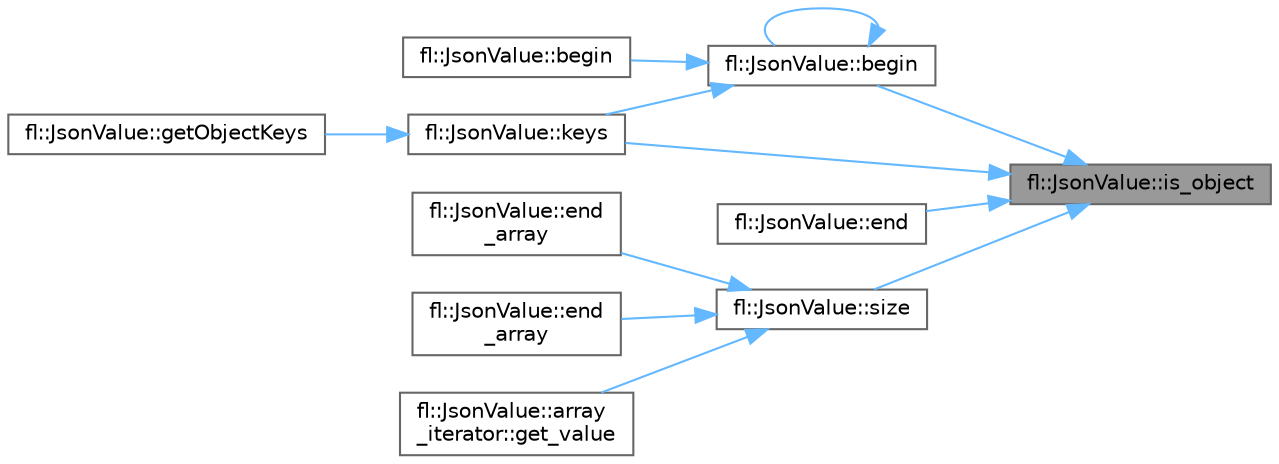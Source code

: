 digraph "fl::JsonValue::is_object"
{
 // INTERACTIVE_SVG=YES
 // LATEX_PDF_SIZE
  bgcolor="transparent";
  edge [fontname=Helvetica,fontsize=10,labelfontname=Helvetica,labelfontsize=10];
  node [fontname=Helvetica,fontsize=10,shape=box,height=0.2,width=0.4];
  rankdir="RL";
  Node1 [id="Node000001",label="fl::JsonValue::is_object",height=0.2,width=0.4,color="gray40", fillcolor="grey60", style="filled", fontcolor="black",tooltip=" "];
  Node1 -> Node2 [id="edge1_Node000001_Node000002",dir="back",color="steelblue1",style="solid",tooltip=" "];
  Node2 [id="Node000002",label="fl::JsonValue::begin",height=0.2,width=0.4,color="grey40", fillcolor="white", style="filled",URL="$da/dd6/structfl_1_1_json_value_afeef6d5a872338fe0db977ddc89f88f2.html#afeef6d5a872338fe0db977ddc89f88f2",tooltip=" "];
  Node2 -> Node2 [id="edge2_Node000002_Node000002",dir="back",color="steelblue1",style="solid",tooltip=" "];
  Node2 -> Node3 [id="edge3_Node000002_Node000003",dir="back",color="steelblue1",style="solid",tooltip=" "];
  Node3 [id="Node000003",label="fl::JsonValue::begin",height=0.2,width=0.4,color="grey40", fillcolor="white", style="filled",URL="$da/dd6/structfl_1_1_json_value_a566686138776ebdea42f4ff95adeac53.html#a566686138776ebdea42f4ff95adeac53",tooltip=" "];
  Node2 -> Node4 [id="edge4_Node000002_Node000004",dir="back",color="steelblue1",style="solid",tooltip=" "];
  Node4 [id="Node000004",label="fl::JsonValue::keys",height=0.2,width=0.4,color="grey40", fillcolor="white", style="filled",URL="$da/dd6/structfl_1_1_json_value_a95de594b78f1e8d384d04861e5923636.html#a95de594b78f1e8d384d04861e5923636",tooltip=" "];
  Node4 -> Node5 [id="edge5_Node000004_Node000005",dir="back",color="steelblue1",style="solid",tooltip=" "];
  Node5 [id="Node000005",label="fl::JsonValue::getObjectKeys",height=0.2,width=0.4,color="grey40", fillcolor="white", style="filled",URL="$da/dd6/structfl_1_1_json_value_a8755bd5fbfc1976615c3c08ddd1b423e.html#a8755bd5fbfc1976615c3c08ddd1b423e",tooltip=" "];
  Node1 -> Node6 [id="edge6_Node000001_Node000006",dir="back",color="steelblue1",style="solid",tooltip=" "];
  Node6 [id="Node000006",label="fl::JsonValue::end",height=0.2,width=0.4,color="grey40", fillcolor="white", style="filled",URL="$da/dd6/structfl_1_1_json_value_a987955280b90cbc03760e56be77b73d8.html#a987955280b90cbc03760e56be77b73d8",tooltip=" "];
  Node1 -> Node4 [id="edge7_Node000001_Node000004",dir="back",color="steelblue1",style="solid",tooltip=" "];
  Node1 -> Node7 [id="edge8_Node000001_Node000007",dir="back",color="steelblue1",style="solid",tooltip=" "];
  Node7 [id="Node000007",label="fl::JsonValue::size",height=0.2,width=0.4,color="grey40", fillcolor="white", style="filled",URL="$da/dd6/structfl_1_1_json_value_a351e92e75b5f711d37894a4bb72686ab.html#a351e92e75b5f711d37894a4bb72686ab",tooltip=" "];
  Node7 -> Node8 [id="edge9_Node000007_Node000008",dir="back",color="steelblue1",style="solid",tooltip=" "];
  Node8 [id="Node000008",label="fl::JsonValue::end\l_array",height=0.2,width=0.4,color="grey40", fillcolor="white", style="filled",URL="$da/dd6/structfl_1_1_json_value_af69bac22061895a513f455ff2d54f245.html#af69bac22061895a513f455ff2d54f245",tooltip=" "];
  Node7 -> Node9 [id="edge10_Node000007_Node000009",dir="back",color="steelblue1",style="solid",tooltip=" "];
  Node9 [id="Node000009",label="fl::JsonValue::end\l_array",height=0.2,width=0.4,color="grey40", fillcolor="white", style="filled",URL="$da/dd6/structfl_1_1_json_value_aa400a832e1778ede743cbd33ae08e13a.html#aa400a832e1778ede743cbd33ae08e13a",tooltip=" "];
  Node7 -> Node10 [id="edge11_Node000007_Node000010",dir="back",color="steelblue1",style="solid",tooltip=" "];
  Node10 [id="Node000010",label="fl::JsonValue::array\l_iterator::get_value",height=0.2,width=0.4,color="grey40", fillcolor="white", style="filled",URL="$d5/d65/classfl_1_1_json_value_1_1array__iterator_a6dc09dc59e7275e2d0237983e42497a2.html#a6dc09dc59e7275e2d0237983e42497a2",tooltip=" "];
}
